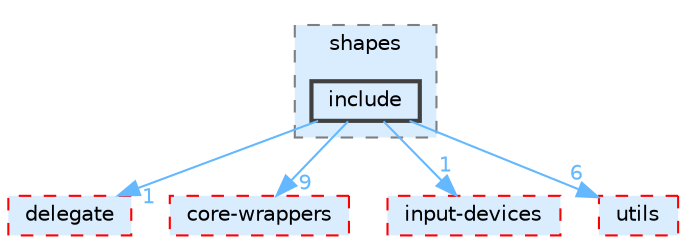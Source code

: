 digraph "lib/core/shapes/include"
{
 // LATEX_PDF_SIZE
  bgcolor="transparent";
  edge [fontname=Helvetica,fontsize=10,labelfontname=Helvetica,labelfontsize=10];
  node [fontname=Helvetica,fontsize=10,shape=box,height=0.2,width=0.4];
  compound=true
  subgraph clusterdir_1fe905f47adb2a22f89208cf375ceca9 {
    graph [ bgcolor="#daedff", pencolor="grey50", label="shapes", fontname=Helvetica,fontsize=10 style="filled,dashed", URL="dir_1fe905f47adb2a22f89208cf375ceca9.html",tooltip=""]
  dir_26a5857b63943bb6f0a9ea4b213a0f61 [label="include", fillcolor="#daedff", color="grey25", style="filled,bold", URL="dir_26a5857b63943bb6f0a9ea4b213a0f61.html",tooltip=""];
  }
  dir_39dc3696face21c9d2fd0a35e1db30ee [label="delegate", fillcolor="#daedff", color="red", style="filled,dashed", URL="dir_39dc3696face21c9d2fd0a35e1db30ee.html",tooltip=""];
  dir_3ba74b92108d0f2a02e3c2f0f685a4ec [label="core-wrappers", fillcolor="#daedff", color="red", style="filled,dashed", URL="dir_3ba74b92108d0f2a02e3c2f0f685a4ec.html",tooltip=""];
  dir_4d774bf1c998380aae1c705a639e3000 [label="input-devices", fillcolor="#daedff", color="red", style="filled,dashed", URL="dir_4d774bf1c998380aae1c705a639e3000.html",tooltip=""];
  dir_7424ed62543de5b0130e05639ffdcfce [label="utils", fillcolor="#daedff", color="red", style="filled,dashed", URL="dir_7424ed62543de5b0130e05639ffdcfce.html",tooltip=""];
  dir_26a5857b63943bb6f0a9ea4b213a0f61->dir_39dc3696face21c9d2fd0a35e1db30ee [headlabel="1", labeldistance=1.5 headhref="dir_000011_000003.html" color="steelblue1" fontcolor="steelblue1"];
  dir_26a5857b63943bb6f0a9ea4b213a0f61->dir_3ba74b92108d0f2a02e3c2f0f685a4ec [headlabel="9", labeldistance=1.5 headhref="dir_000011_000002.html" color="steelblue1" fontcolor="steelblue1"];
  dir_26a5857b63943bb6f0a9ea4b213a0f61->dir_4d774bf1c998380aae1c705a639e3000 [headlabel="1", labeldistance=1.5 headhref="dir_000011_000015.html" color="steelblue1" fontcolor="steelblue1"];
  dir_26a5857b63943bb6f0a9ea4b213a0f61->dir_7424ed62543de5b0130e05639ffdcfce [headlabel="6", labeldistance=1.5 headhref="dir_000011_000028.html" color="steelblue1" fontcolor="steelblue1"];
}
